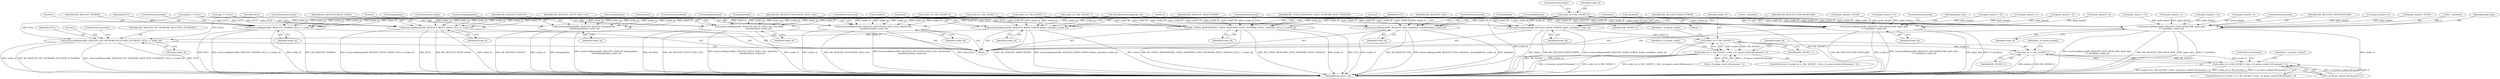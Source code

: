 digraph "0_Android_cd5f15f588a5d27e99ba12f057245bfe507f8c42@API" {
"1000356" [label="(Call,socket_id = RIL_SOCKET_4)"];
"1000374" [label="(Call,issueLocalRequest(RIL_REQUEST_RESET_RADIO, NULL, 0, socket_id))"];
"1000386" [label="(Call,issueLocalRequest(RIL_REQUEST_RADIO_POWER, &data, sizeof(int), socket_id))"];
"1000395" [label="(Call,socket_id == RIL_SOCKET_1)"];
"1000394" [label="(Call,socket_id == RIL_SOCKET_1 && s_ril_param_socket.fdCommand > 0)"];
"1000417" [label="(Call,socket_id == RIL_SOCKET_2)"];
"1000416" [label="(Call,socket_id == RIL_SOCKET_2 && s_ril_param_socket2.fdCommand > 0)"];
"1000440" [label="(Call,RIL_UNSOL_RESPONSE(RIL_UNSOL_RESPONSE_VOICE_NETWORK_STATE_CHANGED, NULL, 0, socket_id))"];
"1000479" [label="(Call,issueLocalRequest(RIL_REQUEST_OEM_HOOK_RAW, qxdm_data,\n 6 * sizeof(int), socket_id))"];
"1000521" [label="(Call,issueLocalRequest(RIL_REQUEST_OEM_HOOK_RAW, qxdm_data,\n 6 * sizeof(int), socket_id))"];
"1000536" [label="(Call,issueLocalRequest(RIL_REQUEST_RADIO_POWER, &data, sizeof(int), socket_id))"];
"1000545" [label="(Call,issueLocalRequest(RIL_REQUEST_SET_NETWORK_SELECTION_AUTOMATIC, NULL, 0, socket_id))"];
"1000564" [label="(Call,issueLocalRequest(RIL_REQUEST_SETUP_DATA_CALL, &actData,\n                              sizeof(actData), socket_id))"];
"1000575" [label="(Call,issueLocalRequest(RIL_REQUEST_DEACTIVATE_DATA_CALL, &deactData,\n sizeof(deactData), socket_id))"];
"1000598" [label="(Call,issueLocalRequest(RIL_REQUEST_DIAL, &dialData, sizeof(dialData), socket_id))"];
"1000609" [label="(Call,issueLocalRequest(RIL_REQUEST_ANSWER, NULL, 0, socket_id))"];
"1000618" [label="(Call,issueLocalRequest(RIL_REQUEST_HANGUP, &hangupData,\n sizeof(hangupData), socket_id))"];
"1000339" [label="(Block,)"];
"1000568" [label="(Call,sizeof(actData))"];
"1000546" [label="(Identifier,RIL_REQUEST_SET_NETWORK_SELECTION_AUTOMATIC)"];
"1000387" [label="(Identifier,RIL_REQUEST_RADIO_POWER)"];
"1000346" [label="(Call,socket_id = RIL_SOCKET_2)"];
"1000361" [label="(Call,socket_id = RIL_SOCKET_1)"];
"1000506" [label="(Call,qxdm_data[3] = 32)"];
"1000406" [label="(Identifier,s_ril_param_socket)"];
"1000436" [label="(ControlStructure,break;)"];
"1000620" [label="(Call,&hangupData)"];
"1000386" [label="(Call,issueLocalRequest(RIL_REQUEST_RADIO_POWER, &data, sizeof(int), socket_id))"];
"1000415" [label="(ControlStructure,if (socket_id == RIL_SOCKET_2 && s_ril_param_socket2.fdCommand > 0))"];
"1000549" [label="(Identifier,socket_id)"];
"1000444" [label="(Identifier,socket_id)"];
"1000443" [label="(Literal,0)"];
"1000511" [label="(Call,qxdm_data[4] = 0)"];
"1000359" [label="(ControlStructure,break;)"];
"1000570" [label="(Identifier,socket_id)"];
"1000576" [label="(Identifier,RIL_REQUEST_DEACTIVATE_DATA_CALL)"];
"1000341" [label="(Call,socket_id = RIL_SOCKET_1)"];
"1000625" [label="(ControlStructure,break;)"];
"1000566" [label="(Call,&actData)"];
"1000271" [label="(Call,args[i] == NULL)"];
"1000602" [label="(Call,sizeof(dialData))"];
"1000442" [label="(Identifier,NULL)"];
"1000582" [label="(ControlStructure,break;)"];
"1000392" [label="(Identifier,socket_id)"];
"1000418" [label="(Identifier,socket_id)"];
"1000397" [label="(Identifier,RIL_SOCKET_1)"];
"1000464" [label="(Call,qxdm_data[3] = 32)"];
"1000416" [label="(Call,socket_id == RIL_SOCKET_2 && s_ril_param_socket2.fdCommand > 0)"];
"1000400" [label="(Identifier,s_ril_param_socket)"];
"1000516" [label="(Call,qxdm_data[5] = 8)"];
"1000571" [label="(ControlStructure,break;)"];
"1000440" [label="(Call,RIL_UNSOL_RESPONSE(RIL_UNSOL_RESPONSE_VOICE_NETWORK_STATE_CHANGED, NULL, 0, socket_id))"];
"1000200" [label="(Call,args == NULL)"];
"1000388" [label="(Call,&data)"];
"1000522" [label="(Identifier,RIL_REQUEST_OEM_HOOK_RAW)"];
"1000614" [label="(ControlStructure,break;)"];
"1000379" [label="(ControlStructure,break;)"];
"1000491" [label="(Call,qxdm_data[0] = 65536)"];
"1000143" [label="(Call,rilSocketIdToString(socket_id))"];
"1000579" [label="(Call,sizeof(deactData))"];
"1000598" [label="(Call,issueLocalRequest(RIL_REQUEST_DIAL, &dialData, sizeof(dialData), socket_id))"];
"1000536" [label="(Call,issueLocalRequest(RIL_REQUEST_RADIO_POWER, &data, sizeof(int), socket_id))"];
"1000547" [label="(Identifier,NULL)"];
"1000375" [label="(Identifier,RIL_REQUEST_RESET_RADIO)"];
"1000624" [label="(Identifier,socket_id)"];
"1000390" [label="(Call,sizeof(int))"];
"1000396" [label="(Identifier,socket_id)"];
"1000351" [label="(Call,socket_id = RIL_SOCKET_3)"];
"1000393" [label="(ControlStructure,if (socket_id == RIL_SOCKET_1 && s_ril_param_socket.fdCommand > 0))"];
"1000469" [label="(Call,qxdm_data[4] = 0)"];
"1000612" [label="(Literal,0)"];
"1000545" [label="(Call,issueLocalRequest(RIL_REQUEST_SET_NETWORK_SELECTION_AUTOMATIC, NULL, 0, socket_id))"];
"1000613" [label="(Identifier,socket_id)"];
"1000622" [label="(Call,sizeof(hangupData))"];
"1000487" [label="(ControlStructure,break;)"];
"1000479" [label="(Call,issueLocalRequest(RIL_REQUEST_OEM_HOOK_RAW, qxdm_data,\n 6 * sizeof(int), socket_id))"];
"1000599" [label="(Identifier,RIL_REQUEST_DIAL)"];
"1000501" [label="(Call,qxdm_data[2] = 0)"];
"1000445" [label="(ControlStructure,break;)"];
"1000480" [label="(Identifier,RIL_REQUEST_OEM_HOOK_RAW)"];
"1000577" [label="(Call,&deactData)"];
"1000394" [label="(Call,socket_id == RIL_SOCKET_1 && s_ril_param_socket.fdCommand > 0)"];
"1000474" [label="(Call,qxdm_data[5] = 8)"];
"1000377" [label="(Literal,0)"];
"1000600" [label="(Call,&dialData)"];
"1000419" [label="(Identifier,RIL_SOCKET_2)"];
"1000604" [label="(Identifier,socket_id)"];
"1000548" [label="(Literal,0)"];
"1000544" [label="(Literal,2)"];
"1000610" [label="(Identifier,RIL_REQUEST_ANSWER)"];
"1000441" [label="(Identifier,RIL_UNSOL_RESPONSE_VOICE_NETWORK_STATE_CHANGED)"];
"1000449" [label="(Call,qxdm_data[0] = 65536)"];
"1000537" [label="(Identifier,RIL_REQUEST_RADIO_POWER)"];
"1000540" [label="(Call,sizeof(int))"];
"1000609" [label="(Call,issueLocalRequest(RIL_REQUEST_ANSWER, NULL, 0, socket_id))"];
"1000529" [label="(ControlStructure,break;)"];
"1000564" [label="(Call,issueLocalRequest(RIL_REQUEST_SETUP_DATA_CALL, &actData,\n                              sizeof(actData), socket_id))"];
"1000619" [label="(Identifier,RIL_REQUEST_HANGUP)"];
"1000378" [label="(Identifier,socket_id)"];
"1000428" [label="(Identifier,s_ril_param_socket2)"];
"1000482" [label="(Call,6 * sizeof(int))"];
"1000357" [label="(Identifier,socket_id)"];
"1000538" [label="(Call,&data)"];
"1000523" [label="(Identifier,qxdm_data)"];
"1000611" [label="(Identifier,NULL)"];
"1000376" [label="(Identifier,NULL)"];
"1000481" [label="(Identifier,qxdm_data)"];
"1000605" [label="(ControlStructure,break;)"];
"1000422" [label="(Identifier,s_ril_param_socket2)"];
"1000398" [label="(Call,s_ril_param_socket.fdCommand > 0)"];
"1000565" [label="(Identifier,RIL_REQUEST_SETUP_DATA_CALL)"];
"1000417" [label="(Call,socket_id == RIL_SOCKET_2)"];
"1000370" [label="(Block,)"];
"1000454" [label="(Call,qxdm_data[1] = 16)"];
"1000575" [label="(Call,issueLocalRequest(RIL_REQUEST_DEACTIVATE_DATA_CALL, &deactData,\n sizeof(deactData), socket_id))"];
"1000542" [label="(Identifier,socket_id)"];
"1000635" [label="(MethodReturn,static void)"];
"1000459" [label="(Call,qxdm_data[2] = 1)"];
"1000496" [label="(Call,qxdm_data[1] = 16)"];
"1000521" [label="(Call,issueLocalRequest(RIL_REQUEST_OEM_HOOK_RAW, qxdm_data,\n 6 * sizeof(int), socket_id))"];
"1000550" [label="(ControlStructure,break;)"];
"1000486" [label="(Identifier,socket_id)"];
"1000420" [label="(Call,s_ril_param_socket2.fdCommand > 0)"];
"1000524" [label="(Call,6 * sizeof(int))"];
"1000358" [label="(Identifier,RIL_SOCKET_4)"];
"1000581" [label="(Identifier,socket_id)"];
"1000618" [label="(Call,issueLocalRequest(RIL_REQUEST_HANGUP, &hangupData,\n sizeof(hangupData), socket_id))"];
"1000528" [label="(Identifier,socket_id)"];
"1000356" [label="(Call,socket_id = RIL_SOCKET_4)"];
"1000374" [label="(Call,issueLocalRequest(RIL_REQUEST_RESET_RADIO, NULL, 0, socket_id))"];
"1000395" [label="(Call,socket_id == RIL_SOCKET_1)"];
"1000356" -> "1000339"  [label="AST: "];
"1000356" -> "1000358"  [label="CFG: "];
"1000357" -> "1000356"  [label="AST: "];
"1000358" -> "1000356"  [label="AST: "];
"1000359" -> "1000356"  [label="CFG: "];
"1000356" -> "1000635"  [label="DDG: socket_id"];
"1000356" -> "1000635"  [label="DDG: RIL_SOCKET_4"];
"1000356" -> "1000374"  [label="DDG: socket_id"];
"1000356" -> "1000386"  [label="DDG: socket_id"];
"1000356" -> "1000440"  [label="DDG: socket_id"];
"1000356" -> "1000479"  [label="DDG: socket_id"];
"1000356" -> "1000521"  [label="DDG: socket_id"];
"1000356" -> "1000536"  [label="DDG: socket_id"];
"1000356" -> "1000564"  [label="DDG: socket_id"];
"1000356" -> "1000575"  [label="DDG: socket_id"];
"1000356" -> "1000598"  [label="DDG: socket_id"];
"1000356" -> "1000609"  [label="DDG: socket_id"];
"1000356" -> "1000618"  [label="DDG: socket_id"];
"1000374" -> "1000370"  [label="AST: "];
"1000374" -> "1000378"  [label="CFG: "];
"1000375" -> "1000374"  [label="AST: "];
"1000376" -> "1000374"  [label="AST: "];
"1000377" -> "1000374"  [label="AST: "];
"1000378" -> "1000374"  [label="AST: "];
"1000379" -> "1000374"  [label="CFG: "];
"1000374" -> "1000635"  [label="DDG: NULL"];
"1000374" -> "1000635"  [label="DDG: RIL_REQUEST_RESET_RADIO"];
"1000374" -> "1000635"  [label="DDG: socket_id"];
"1000374" -> "1000635"  [label="DDG: issueLocalRequest(RIL_REQUEST_RESET_RADIO, NULL, 0, socket_id)"];
"1000271" -> "1000374"  [label="DDG: NULL"];
"1000200" -> "1000374"  [label="DDG: NULL"];
"1000143" -> "1000374"  [label="DDG: socket_id"];
"1000346" -> "1000374"  [label="DDG: socket_id"];
"1000341" -> "1000374"  [label="DDG: socket_id"];
"1000361" -> "1000374"  [label="DDG: socket_id"];
"1000351" -> "1000374"  [label="DDG: socket_id"];
"1000386" -> "1000370"  [label="AST: "];
"1000386" -> "1000392"  [label="CFG: "];
"1000387" -> "1000386"  [label="AST: "];
"1000388" -> "1000386"  [label="AST: "];
"1000390" -> "1000386"  [label="AST: "];
"1000392" -> "1000386"  [label="AST: "];
"1000396" -> "1000386"  [label="CFG: "];
"1000386" -> "1000635"  [label="DDG: &data"];
"1000386" -> "1000635"  [label="DDG: RIL_REQUEST_RADIO_POWER"];
"1000386" -> "1000635"  [label="DDG: issueLocalRequest(RIL_REQUEST_RADIO_POWER, &data, sizeof(int), socket_id)"];
"1000143" -> "1000386"  [label="DDG: socket_id"];
"1000346" -> "1000386"  [label="DDG: socket_id"];
"1000341" -> "1000386"  [label="DDG: socket_id"];
"1000361" -> "1000386"  [label="DDG: socket_id"];
"1000351" -> "1000386"  [label="DDG: socket_id"];
"1000386" -> "1000395"  [label="DDG: socket_id"];
"1000395" -> "1000394"  [label="AST: "];
"1000395" -> "1000397"  [label="CFG: "];
"1000396" -> "1000395"  [label="AST: "];
"1000397" -> "1000395"  [label="AST: "];
"1000400" -> "1000395"  [label="CFG: "];
"1000394" -> "1000395"  [label="CFG: "];
"1000395" -> "1000635"  [label="DDG: socket_id"];
"1000395" -> "1000635"  [label="DDG: RIL_SOCKET_1"];
"1000395" -> "1000394"  [label="DDG: socket_id"];
"1000395" -> "1000394"  [label="DDG: RIL_SOCKET_1"];
"1000395" -> "1000417"  [label="DDG: socket_id"];
"1000394" -> "1000393"  [label="AST: "];
"1000394" -> "1000398"  [label="CFG: "];
"1000398" -> "1000394"  [label="AST: "];
"1000406" -> "1000394"  [label="CFG: "];
"1000418" -> "1000394"  [label="CFG: "];
"1000394" -> "1000635"  [label="DDG: socket_id == RIL_SOCKET_1 && s_ril_param_socket.fdCommand > 0"];
"1000394" -> "1000635"  [label="DDG: s_ril_param_socket.fdCommand > 0"];
"1000394" -> "1000635"  [label="DDG: socket_id == RIL_SOCKET_1"];
"1000398" -> "1000394"  [label="DDG: s_ril_param_socket.fdCommand"];
"1000398" -> "1000394"  [label="DDG: 0"];
"1000417" -> "1000416"  [label="AST: "];
"1000417" -> "1000419"  [label="CFG: "];
"1000418" -> "1000417"  [label="AST: "];
"1000419" -> "1000417"  [label="AST: "];
"1000422" -> "1000417"  [label="CFG: "];
"1000416" -> "1000417"  [label="CFG: "];
"1000417" -> "1000635"  [label="DDG: socket_id"];
"1000417" -> "1000635"  [label="DDG: RIL_SOCKET_2"];
"1000417" -> "1000416"  [label="DDG: socket_id"];
"1000417" -> "1000416"  [label="DDG: RIL_SOCKET_2"];
"1000416" -> "1000415"  [label="AST: "];
"1000416" -> "1000420"  [label="CFG: "];
"1000420" -> "1000416"  [label="AST: "];
"1000428" -> "1000416"  [label="CFG: "];
"1000436" -> "1000416"  [label="CFG: "];
"1000416" -> "1000635"  [label="DDG: s_ril_param_socket2.fdCommand > 0"];
"1000416" -> "1000635"  [label="DDG: socket_id == RIL_SOCKET_2 && s_ril_param_socket2.fdCommand > 0"];
"1000416" -> "1000635"  [label="DDG: socket_id == RIL_SOCKET_2"];
"1000420" -> "1000416"  [label="DDG: s_ril_param_socket2.fdCommand"];
"1000420" -> "1000416"  [label="DDG: 0"];
"1000440" -> "1000370"  [label="AST: "];
"1000440" -> "1000444"  [label="CFG: "];
"1000441" -> "1000440"  [label="AST: "];
"1000442" -> "1000440"  [label="AST: "];
"1000443" -> "1000440"  [label="AST: "];
"1000444" -> "1000440"  [label="AST: "];
"1000445" -> "1000440"  [label="CFG: "];
"1000440" -> "1000635"  [label="DDG: NULL"];
"1000440" -> "1000635"  [label="DDG: RIL_UNSOL_RESPONSE(RIL_UNSOL_RESPONSE_VOICE_NETWORK_STATE_CHANGED, NULL, 0, socket_id)"];
"1000440" -> "1000635"  [label="DDG: RIL_UNSOL_RESPONSE_VOICE_NETWORK_STATE_CHANGED"];
"1000440" -> "1000635"  [label="DDG: socket_id"];
"1000271" -> "1000440"  [label="DDG: NULL"];
"1000200" -> "1000440"  [label="DDG: NULL"];
"1000143" -> "1000440"  [label="DDG: socket_id"];
"1000346" -> "1000440"  [label="DDG: socket_id"];
"1000341" -> "1000440"  [label="DDG: socket_id"];
"1000361" -> "1000440"  [label="DDG: socket_id"];
"1000351" -> "1000440"  [label="DDG: socket_id"];
"1000479" -> "1000370"  [label="AST: "];
"1000479" -> "1000486"  [label="CFG: "];
"1000480" -> "1000479"  [label="AST: "];
"1000481" -> "1000479"  [label="AST: "];
"1000482" -> "1000479"  [label="AST: "];
"1000486" -> "1000479"  [label="AST: "];
"1000487" -> "1000479"  [label="CFG: "];
"1000479" -> "1000635"  [label="DDG: socket_id"];
"1000479" -> "1000635"  [label="DDG: issueLocalRequest(RIL_REQUEST_OEM_HOOK_RAW, qxdm_data,\n 6 * sizeof(int), socket_id)"];
"1000479" -> "1000635"  [label="DDG: RIL_REQUEST_OEM_HOOK_RAW"];
"1000479" -> "1000635"  [label="DDG: qxdm_data"];
"1000479" -> "1000635"  [label="DDG: 6 * sizeof(int)"];
"1000454" -> "1000479"  [label="DDG: qxdm_data[1]"];
"1000459" -> "1000479"  [label="DDG: qxdm_data[2]"];
"1000464" -> "1000479"  [label="DDG: qxdm_data[3]"];
"1000449" -> "1000479"  [label="DDG: qxdm_data[0]"];
"1000474" -> "1000479"  [label="DDG: qxdm_data[5]"];
"1000469" -> "1000479"  [label="DDG: qxdm_data[4]"];
"1000482" -> "1000479"  [label="DDG: 6"];
"1000143" -> "1000479"  [label="DDG: socket_id"];
"1000346" -> "1000479"  [label="DDG: socket_id"];
"1000341" -> "1000479"  [label="DDG: socket_id"];
"1000361" -> "1000479"  [label="DDG: socket_id"];
"1000351" -> "1000479"  [label="DDG: socket_id"];
"1000521" -> "1000370"  [label="AST: "];
"1000521" -> "1000528"  [label="CFG: "];
"1000522" -> "1000521"  [label="AST: "];
"1000523" -> "1000521"  [label="AST: "];
"1000524" -> "1000521"  [label="AST: "];
"1000528" -> "1000521"  [label="AST: "];
"1000529" -> "1000521"  [label="CFG: "];
"1000521" -> "1000635"  [label="DDG: 6 * sizeof(int)"];
"1000521" -> "1000635"  [label="DDG: RIL_REQUEST_OEM_HOOK_RAW"];
"1000521" -> "1000635"  [label="DDG: socket_id"];
"1000521" -> "1000635"  [label="DDG: issueLocalRequest(RIL_REQUEST_OEM_HOOK_RAW, qxdm_data,\n 6 * sizeof(int), socket_id)"];
"1000521" -> "1000635"  [label="DDG: qxdm_data"];
"1000506" -> "1000521"  [label="DDG: qxdm_data[3]"];
"1000496" -> "1000521"  [label="DDG: qxdm_data[1]"];
"1000501" -> "1000521"  [label="DDG: qxdm_data[2]"];
"1000511" -> "1000521"  [label="DDG: qxdm_data[4]"];
"1000491" -> "1000521"  [label="DDG: qxdm_data[0]"];
"1000516" -> "1000521"  [label="DDG: qxdm_data[5]"];
"1000524" -> "1000521"  [label="DDG: 6"];
"1000143" -> "1000521"  [label="DDG: socket_id"];
"1000346" -> "1000521"  [label="DDG: socket_id"];
"1000341" -> "1000521"  [label="DDG: socket_id"];
"1000361" -> "1000521"  [label="DDG: socket_id"];
"1000351" -> "1000521"  [label="DDG: socket_id"];
"1000536" -> "1000370"  [label="AST: "];
"1000536" -> "1000542"  [label="CFG: "];
"1000537" -> "1000536"  [label="AST: "];
"1000538" -> "1000536"  [label="AST: "];
"1000540" -> "1000536"  [label="AST: "];
"1000542" -> "1000536"  [label="AST: "];
"1000544" -> "1000536"  [label="CFG: "];
"1000536" -> "1000635"  [label="DDG: issueLocalRequest(RIL_REQUEST_RADIO_POWER, &data, sizeof(int), socket_id)"];
"1000536" -> "1000635"  [label="DDG: &data"];
"1000536" -> "1000635"  [label="DDG: RIL_REQUEST_RADIO_POWER"];
"1000143" -> "1000536"  [label="DDG: socket_id"];
"1000346" -> "1000536"  [label="DDG: socket_id"];
"1000341" -> "1000536"  [label="DDG: socket_id"];
"1000361" -> "1000536"  [label="DDG: socket_id"];
"1000351" -> "1000536"  [label="DDG: socket_id"];
"1000536" -> "1000545"  [label="DDG: socket_id"];
"1000545" -> "1000370"  [label="AST: "];
"1000545" -> "1000549"  [label="CFG: "];
"1000546" -> "1000545"  [label="AST: "];
"1000547" -> "1000545"  [label="AST: "];
"1000548" -> "1000545"  [label="AST: "];
"1000549" -> "1000545"  [label="AST: "];
"1000550" -> "1000545"  [label="CFG: "];
"1000545" -> "1000635"  [label="DDG: RIL_REQUEST_SET_NETWORK_SELECTION_AUTOMATIC"];
"1000545" -> "1000635"  [label="DDG: issueLocalRequest(RIL_REQUEST_SET_NETWORK_SELECTION_AUTOMATIC, NULL, 0, socket_id)"];
"1000545" -> "1000635"  [label="DDG: NULL"];
"1000545" -> "1000635"  [label="DDG: socket_id"];
"1000271" -> "1000545"  [label="DDG: NULL"];
"1000200" -> "1000545"  [label="DDG: NULL"];
"1000564" -> "1000370"  [label="AST: "];
"1000564" -> "1000570"  [label="CFG: "];
"1000565" -> "1000564"  [label="AST: "];
"1000566" -> "1000564"  [label="AST: "];
"1000568" -> "1000564"  [label="AST: "];
"1000570" -> "1000564"  [label="AST: "];
"1000571" -> "1000564"  [label="CFG: "];
"1000564" -> "1000635"  [label="DDG: &actData"];
"1000564" -> "1000635"  [label="DDG: RIL_REQUEST_SETUP_DATA_CALL"];
"1000564" -> "1000635"  [label="DDG: issueLocalRequest(RIL_REQUEST_SETUP_DATA_CALL, &actData,\n                              sizeof(actData), socket_id)"];
"1000564" -> "1000635"  [label="DDG: socket_id"];
"1000143" -> "1000564"  [label="DDG: socket_id"];
"1000346" -> "1000564"  [label="DDG: socket_id"];
"1000341" -> "1000564"  [label="DDG: socket_id"];
"1000361" -> "1000564"  [label="DDG: socket_id"];
"1000351" -> "1000564"  [label="DDG: socket_id"];
"1000575" -> "1000370"  [label="AST: "];
"1000575" -> "1000581"  [label="CFG: "];
"1000576" -> "1000575"  [label="AST: "];
"1000577" -> "1000575"  [label="AST: "];
"1000579" -> "1000575"  [label="AST: "];
"1000581" -> "1000575"  [label="AST: "];
"1000582" -> "1000575"  [label="CFG: "];
"1000575" -> "1000635"  [label="DDG: issueLocalRequest(RIL_REQUEST_DEACTIVATE_DATA_CALL, &deactData,\n sizeof(deactData), socket_id)"];
"1000575" -> "1000635"  [label="DDG: &deactData"];
"1000575" -> "1000635"  [label="DDG: socket_id"];
"1000575" -> "1000635"  [label="DDG: RIL_REQUEST_DEACTIVATE_DATA_CALL"];
"1000143" -> "1000575"  [label="DDG: socket_id"];
"1000346" -> "1000575"  [label="DDG: socket_id"];
"1000341" -> "1000575"  [label="DDG: socket_id"];
"1000361" -> "1000575"  [label="DDG: socket_id"];
"1000351" -> "1000575"  [label="DDG: socket_id"];
"1000598" -> "1000370"  [label="AST: "];
"1000598" -> "1000604"  [label="CFG: "];
"1000599" -> "1000598"  [label="AST: "];
"1000600" -> "1000598"  [label="AST: "];
"1000602" -> "1000598"  [label="AST: "];
"1000604" -> "1000598"  [label="AST: "];
"1000605" -> "1000598"  [label="CFG: "];
"1000598" -> "1000635"  [label="DDG: RIL_REQUEST_DIAL"];
"1000598" -> "1000635"  [label="DDG: issueLocalRequest(RIL_REQUEST_DIAL, &dialData, sizeof(dialData), socket_id)"];
"1000598" -> "1000635"  [label="DDG: &dialData"];
"1000598" -> "1000635"  [label="DDG: socket_id"];
"1000143" -> "1000598"  [label="DDG: socket_id"];
"1000346" -> "1000598"  [label="DDG: socket_id"];
"1000341" -> "1000598"  [label="DDG: socket_id"];
"1000361" -> "1000598"  [label="DDG: socket_id"];
"1000351" -> "1000598"  [label="DDG: socket_id"];
"1000609" -> "1000370"  [label="AST: "];
"1000609" -> "1000613"  [label="CFG: "];
"1000610" -> "1000609"  [label="AST: "];
"1000611" -> "1000609"  [label="AST: "];
"1000612" -> "1000609"  [label="AST: "];
"1000613" -> "1000609"  [label="AST: "];
"1000614" -> "1000609"  [label="CFG: "];
"1000609" -> "1000635"  [label="DDG: socket_id"];
"1000609" -> "1000635"  [label="DDG: RIL_REQUEST_ANSWER"];
"1000609" -> "1000635"  [label="DDG: NULL"];
"1000609" -> "1000635"  [label="DDG: issueLocalRequest(RIL_REQUEST_ANSWER, NULL, 0, socket_id)"];
"1000271" -> "1000609"  [label="DDG: NULL"];
"1000200" -> "1000609"  [label="DDG: NULL"];
"1000143" -> "1000609"  [label="DDG: socket_id"];
"1000346" -> "1000609"  [label="DDG: socket_id"];
"1000341" -> "1000609"  [label="DDG: socket_id"];
"1000361" -> "1000609"  [label="DDG: socket_id"];
"1000351" -> "1000609"  [label="DDG: socket_id"];
"1000618" -> "1000370"  [label="AST: "];
"1000618" -> "1000624"  [label="CFG: "];
"1000619" -> "1000618"  [label="AST: "];
"1000620" -> "1000618"  [label="AST: "];
"1000622" -> "1000618"  [label="AST: "];
"1000624" -> "1000618"  [label="AST: "];
"1000625" -> "1000618"  [label="CFG: "];
"1000618" -> "1000635"  [label="DDG: issueLocalRequest(RIL_REQUEST_HANGUP, &hangupData,\n sizeof(hangupData), socket_id)"];
"1000618" -> "1000635"  [label="DDG: socket_id"];
"1000618" -> "1000635"  [label="DDG: RIL_REQUEST_HANGUP"];
"1000618" -> "1000635"  [label="DDG: &hangupData"];
"1000143" -> "1000618"  [label="DDG: socket_id"];
"1000346" -> "1000618"  [label="DDG: socket_id"];
"1000341" -> "1000618"  [label="DDG: socket_id"];
"1000361" -> "1000618"  [label="DDG: socket_id"];
"1000351" -> "1000618"  [label="DDG: socket_id"];
}

